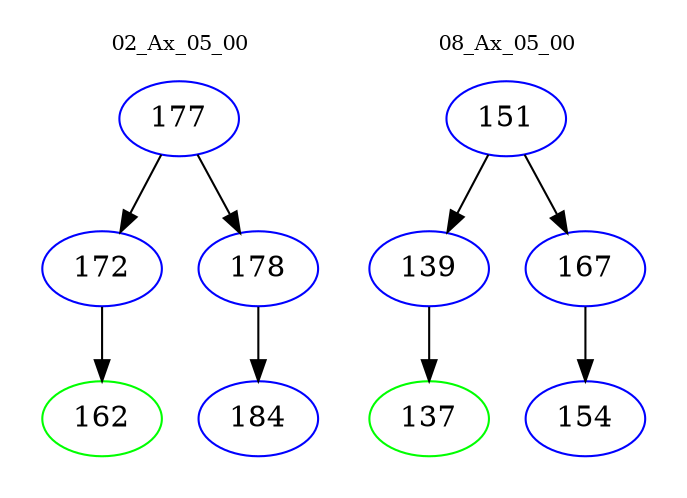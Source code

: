 digraph{
subgraph cluster_0 {
color = white
label = "02_Ax_05_00";
fontsize=10;
T0_177 [label="177", color="blue"]
T0_177 -> T0_172 [color="black"]
T0_172 [label="172", color="blue"]
T0_172 -> T0_162 [color="black"]
T0_162 [label="162", color="green"]
T0_177 -> T0_178 [color="black"]
T0_178 [label="178", color="blue"]
T0_178 -> T0_184 [color="black"]
T0_184 [label="184", color="blue"]
}
subgraph cluster_1 {
color = white
label = "08_Ax_05_00";
fontsize=10;
T1_151 [label="151", color="blue"]
T1_151 -> T1_139 [color="black"]
T1_139 [label="139", color="blue"]
T1_139 -> T1_137 [color="black"]
T1_137 [label="137", color="green"]
T1_151 -> T1_167 [color="black"]
T1_167 [label="167", color="blue"]
T1_167 -> T1_154 [color="black"]
T1_154 [label="154", color="blue"]
}
}

